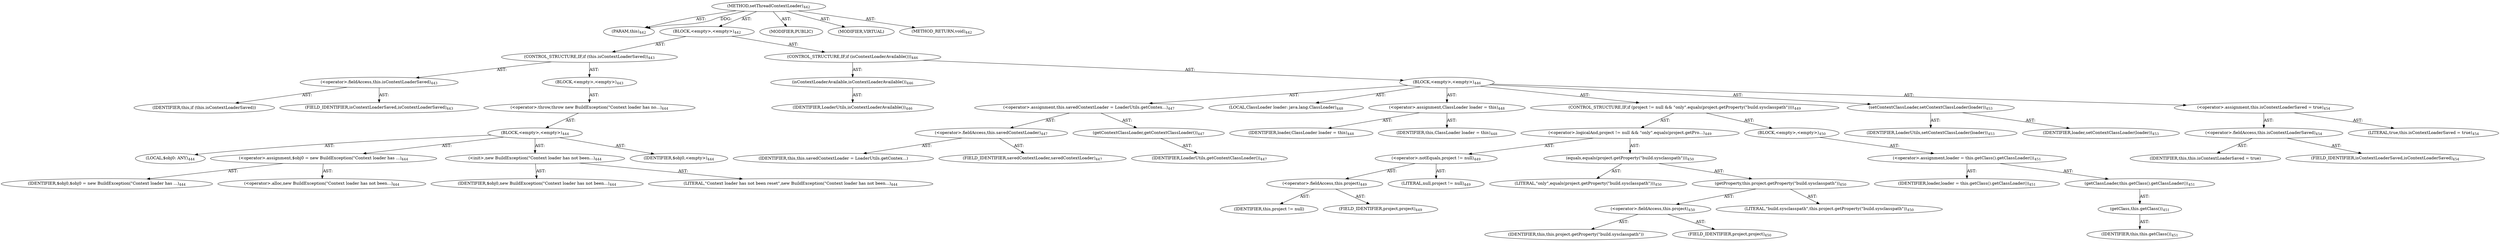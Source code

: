 digraph "setThreadContextLoader" {  
"111669149710" [label = <(METHOD,setThreadContextLoader)<SUB>442</SUB>> ]
"115964117001" [label = <(PARAM,this)<SUB>442</SUB>> ]
"25769803802" [label = <(BLOCK,&lt;empty&gt;,&lt;empty&gt;)<SUB>442</SUB>> ]
"47244640268" [label = <(CONTROL_STRUCTURE,IF,if (this.isContextLoaderSaved))<SUB>443</SUB>> ]
"30064771239" [label = <(&lt;operator&gt;.fieldAccess,this.isContextLoaderSaved)<SUB>443</SUB>> ]
"68719476906" [label = <(IDENTIFIER,this,if (this.isContextLoaderSaved))> ]
"55834574911" [label = <(FIELD_IDENTIFIER,isContextLoaderSaved,isContextLoaderSaved)<SUB>443</SUB>> ]
"25769803803" [label = <(BLOCK,&lt;empty&gt;,&lt;empty&gt;)<SUB>443</SUB>> ]
"30064771240" [label = <(&lt;operator&gt;.throw,throw new BuildException(&quot;Context loader has no...)<SUB>444</SUB>> ]
"25769803804" [label = <(BLOCK,&lt;empty&gt;,&lt;empty&gt;)<SUB>444</SUB>> ]
"94489280518" [label = <(LOCAL,$obj0: ANY)<SUB>444</SUB>> ]
"30064771241" [label = <(&lt;operator&gt;.assignment,$obj0 = new BuildException(&quot;Context loader has ...)<SUB>444</SUB>> ]
"68719476907" [label = <(IDENTIFIER,$obj0,$obj0 = new BuildException(&quot;Context loader has ...)<SUB>444</SUB>> ]
"30064771242" [label = <(&lt;operator&gt;.alloc,new BuildException(&quot;Context loader has not been...)<SUB>444</SUB>> ]
"30064771243" [label = <(&lt;init&gt;,new BuildException(&quot;Context loader has not been...)<SUB>444</SUB>> ]
"68719476908" [label = <(IDENTIFIER,$obj0,new BuildException(&quot;Context loader has not been...)<SUB>444</SUB>> ]
"90194313246" [label = <(LITERAL,&quot;Context loader has not been reset&quot;,new BuildException(&quot;Context loader has not been...)<SUB>444</SUB>> ]
"68719476909" [label = <(IDENTIFIER,$obj0,&lt;empty&gt;)<SUB>444</SUB>> ]
"47244640269" [label = <(CONTROL_STRUCTURE,IF,if (isContextLoaderAvailable()))<SUB>446</SUB>> ]
"30064771244" [label = <(isContextLoaderAvailable,isContextLoaderAvailable())<SUB>446</SUB>> ]
"68719476910" [label = <(IDENTIFIER,LoaderUtils,isContextLoaderAvailable())<SUB>446</SUB>> ]
"25769803805" [label = <(BLOCK,&lt;empty&gt;,&lt;empty&gt;)<SUB>446</SUB>> ]
"30064771245" [label = <(&lt;operator&gt;.assignment,this.savedContextLoader = LoaderUtils.getContex...)<SUB>447</SUB>> ]
"30064771246" [label = <(&lt;operator&gt;.fieldAccess,this.savedContextLoader)<SUB>447</SUB>> ]
"68719476911" [label = <(IDENTIFIER,this,this.savedContextLoader = LoaderUtils.getContex...)> ]
"55834574912" [label = <(FIELD_IDENTIFIER,savedContextLoader,savedContextLoader)<SUB>447</SUB>> ]
"30064771247" [label = <(getContextClassLoader,getContextClassLoader())<SUB>447</SUB>> ]
"68719476912" [label = <(IDENTIFIER,LoaderUtils,getContextClassLoader())<SUB>447</SUB>> ]
"94489280519" [label = <(LOCAL,ClassLoader loader: java.lang.ClassLoader)<SUB>448</SUB>> ]
"30064771248" [label = <(&lt;operator&gt;.assignment,ClassLoader loader = this)<SUB>448</SUB>> ]
"68719476913" [label = <(IDENTIFIER,loader,ClassLoader loader = this)<SUB>448</SUB>> ]
"68719476753" [label = <(IDENTIFIER,this,ClassLoader loader = this)<SUB>448</SUB>> ]
"47244640270" [label = <(CONTROL_STRUCTURE,IF,if (project != null &amp;&amp; &quot;only&quot;.equals(project.getProperty(&quot;build.sysclasspath&quot;))))<SUB>449</SUB>> ]
"30064771249" [label = <(&lt;operator&gt;.logicalAnd,project != null &amp;&amp; &quot;only&quot;.equals(project.getPro...)<SUB>449</SUB>> ]
"30064771250" [label = <(&lt;operator&gt;.notEquals,project != null)<SUB>449</SUB>> ]
"30064771251" [label = <(&lt;operator&gt;.fieldAccess,this.project)<SUB>449</SUB>> ]
"68719476914" [label = <(IDENTIFIER,this,project != null)> ]
"55834574913" [label = <(FIELD_IDENTIFIER,project,project)<SUB>449</SUB>> ]
"90194313247" [label = <(LITERAL,null,project != null)<SUB>449</SUB>> ]
"30064771252" [label = <(equals,equals(project.getProperty(&quot;build.sysclasspath&quot;)))<SUB>450</SUB>> ]
"90194313248" [label = <(LITERAL,&quot;only&quot;,equals(project.getProperty(&quot;build.sysclasspath&quot;)))<SUB>450</SUB>> ]
"30064771253" [label = <(getProperty,this.project.getProperty(&quot;build.sysclasspath&quot;))<SUB>450</SUB>> ]
"30064771254" [label = <(&lt;operator&gt;.fieldAccess,this.project)<SUB>450</SUB>> ]
"68719476915" [label = <(IDENTIFIER,this,this.project.getProperty(&quot;build.sysclasspath&quot;))> ]
"55834574914" [label = <(FIELD_IDENTIFIER,project,project)<SUB>450</SUB>> ]
"90194313249" [label = <(LITERAL,&quot;build.sysclasspath&quot;,this.project.getProperty(&quot;build.sysclasspath&quot;))<SUB>450</SUB>> ]
"25769803806" [label = <(BLOCK,&lt;empty&gt;,&lt;empty&gt;)<SUB>450</SUB>> ]
"30064771255" [label = <(&lt;operator&gt;.assignment,loader = this.getClass().getClassLoader())<SUB>451</SUB>> ]
"68719476916" [label = <(IDENTIFIER,loader,loader = this.getClass().getClassLoader())<SUB>451</SUB>> ]
"30064771256" [label = <(getClassLoader,this.getClass().getClassLoader())<SUB>451</SUB>> ]
"30064771257" [label = <(getClass,this.getClass())<SUB>451</SUB>> ]
"68719476754" [label = <(IDENTIFIER,this,this.getClass())<SUB>451</SUB>> ]
"30064771258" [label = <(setContextClassLoader,setContextClassLoader(loader))<SUB>453</SUB>> ]
"68719476917" [label = <(IDENTIFIER,LoaderUtils,setContextClassLoader(loader))<SUB>453</SUB>> ]
"68719476918" [label = <(IDENTIFIER,loader,setContextClassLoader(loader))<SUB>453</SUB>> ]
"30064771259" [label = <(&lt;operator&gt;.assignment,this.isContextLoaderSaved = true)<SUB>454</SUB>> ]
"30064771260" [label = <(&lt;operator&gt;.fieldAccess,this.isContextLoaderSaved)<SUB>454</SUB>> ]
"68719476919" [label = <(IDENTIFIER,this,this.isContextLoaderSaved = true)> ]
"55834574915" [label = <(FIELD_IDENTIFIER,isContextLoaderSaved,isContextLoaderSaved)<SUB>454</SUB>> ]
"90194313250" [label = <(LITERAL,true,this.isContextLoaderSaved = true)<SUB>454</SUB>> ]
"133143986225" [label = <(MODIFIER,PUBLIC)> ]
"133143986226" [label = <(MODIFIER,VIRTUAL)> ]
"128849018894" [label = <(METHOD_RETURN,void)<SUB>442</SUB>> ]
  "111669149710" -> "115964117001"  [ label = "AST: "] 
  "111669149710" -> "25769803802"  [ label = "AST: "] 
  "111669149710" -> "133143986225"  [ label = "AST: "] 
  "111669149710" -> "133143986226"  [ label = "AST: "] 
  "111669149710" -> "128849018894"  [ label = "AST: "] 
  "25769803802" -> "47244640268"  [ label = "AST: "] 
  "25769803802" -> "47244640269"  [ label = "AST: "] 
  "47244640268" -> "30064771239"  [ label = "AST: "] 
  "47244640268" -> "25769803803"  [ label = "AST: "] 
  "30064771239" -> "68719476906"  [ label = "AST: "] 
  "30064771239" -> "55834574911"  [ label = "AST: "] 
  "25769803803" -> "30064771240"  [ label = "AST: "] 
  "30064771240" -> "25769803804"  [ label = "AST: "] 
  "25769803804" -> "94489280518"  [ label = "AST: "] 
  "25769803804" -> "30064771241"  [ label = "AST: "] 
  "25769803804" -> "30064771243"  [ label = "AST: "] 
  "25769803804" -> "68719476909"  [ label = "AST: "] 
  "30064771241" -> "68719476907"  [ label = "AST: "] 
  "30064771241" -> "30064771242"  [ label = "AST: "] 
  "30064771243" -> "68719476908"  [ label = "AST: "] 
  "30064771243" -> "90194313246"  [ label = "AST: "] 
  "47244640269" -> "30064771244"  [ label = "AST: "] 
  "47244640269" -> "25769803805"  [ label = "AST: "] 
  "30064771244" -> "68719476910"  [ label = "AST: "] 
  "25769803805" -> "30064771245"  [ label = "AST: "] 
  "25769803805" -> "94489280519"  [ label = "AST: "] 
  "25769803805" -> "30064771248"  [ label = "AST: "] 
  "25769803805" -> "47244640270"  [ label = "AST: "] 
  "25769803805" -> "30064771258"  [ label = "AST: "] 
  "25769803805" -> "30064771259"  [ label = "AST: "] 
  "30064771245" -> "30064771246"  [ label = "AST: "] 
  "30064771245" -> "30064771247"  [ label = "AST: "] 
  "30064771246" -> "68719476911"  [ label = "AST: "] 
  "30064771246" -> "55834574912"  [ label = "AST: "] 
  "30064771247" -> "68719476912"  [ label = "AST: "] 
  "30064771248" -> "68719476913"  [ label = "AST: "] 
  "30064771248" -> "68719476753"  [ label = "AST: "] 
  "47244640270" -> "30064771249"  [ label = "AST: "] 
  "47244640270" -> "25769803806"  [ label = "AST: "] 
  "30064771249" -> "30064771250"  [ label = "AST: "] 
  "30064771249" -> "30064771252"  [ label = "AST: "] 
  "30064771250" -> "30064771251"  [ label = "AST: "] 
  "30064771250" -> "90194313247"  [ label = "AST: "] 
  "30064771251" -> "68719476914"  [ label = "AST: "] 
  "30064771251" -> "55834574913"  [ label = "AST: "] 
  "30064771252" -> "90194313248"  [ label = "AST: "] 
  "30064771252" -> "30064771253"  [ label = "AST: "] 
  "30064771253" -> "30064771254"  [ label = "AST: "] 
  "30064771253" -> "90194313249"  [ label = "AST: "] 
  "30064771254" -> "68719476915"  [ label = "AST: "] 
  "30064771254" -> "55834574914"  [ label = "AST: "] 
  "25769803806" -> "30064771255"  [ label = "AST: "] 
  "30064771255" -> "68719476916"  [ label = "AST: "] 
  "30064771255" -> "30064771256"  [ label = "AST: "] 
  "30064771256" -> "30064771257"  [ label = "AST: "] 
  "30064771257" -> "68719476754"  [ label = "AST: "] 
  "30064771258" -> "68719476917"  [ label = "AST: "] 
  "30064771258" -> "68719476918"  [ label = "AST: "] 
  "30064771259" -> "30064771260"  [ label = "AST: "] 
  "30064771259" -> "90194313250"  [ label = "AST: "] 
  "30064771260" -> "68719476919"  [ label = "AST: "] 
  "30064771260" -> "55834574915"  [ label = "AST: "] 
  "111669149710" -> "115964117001"  [ label = "DDG: "] 
}

